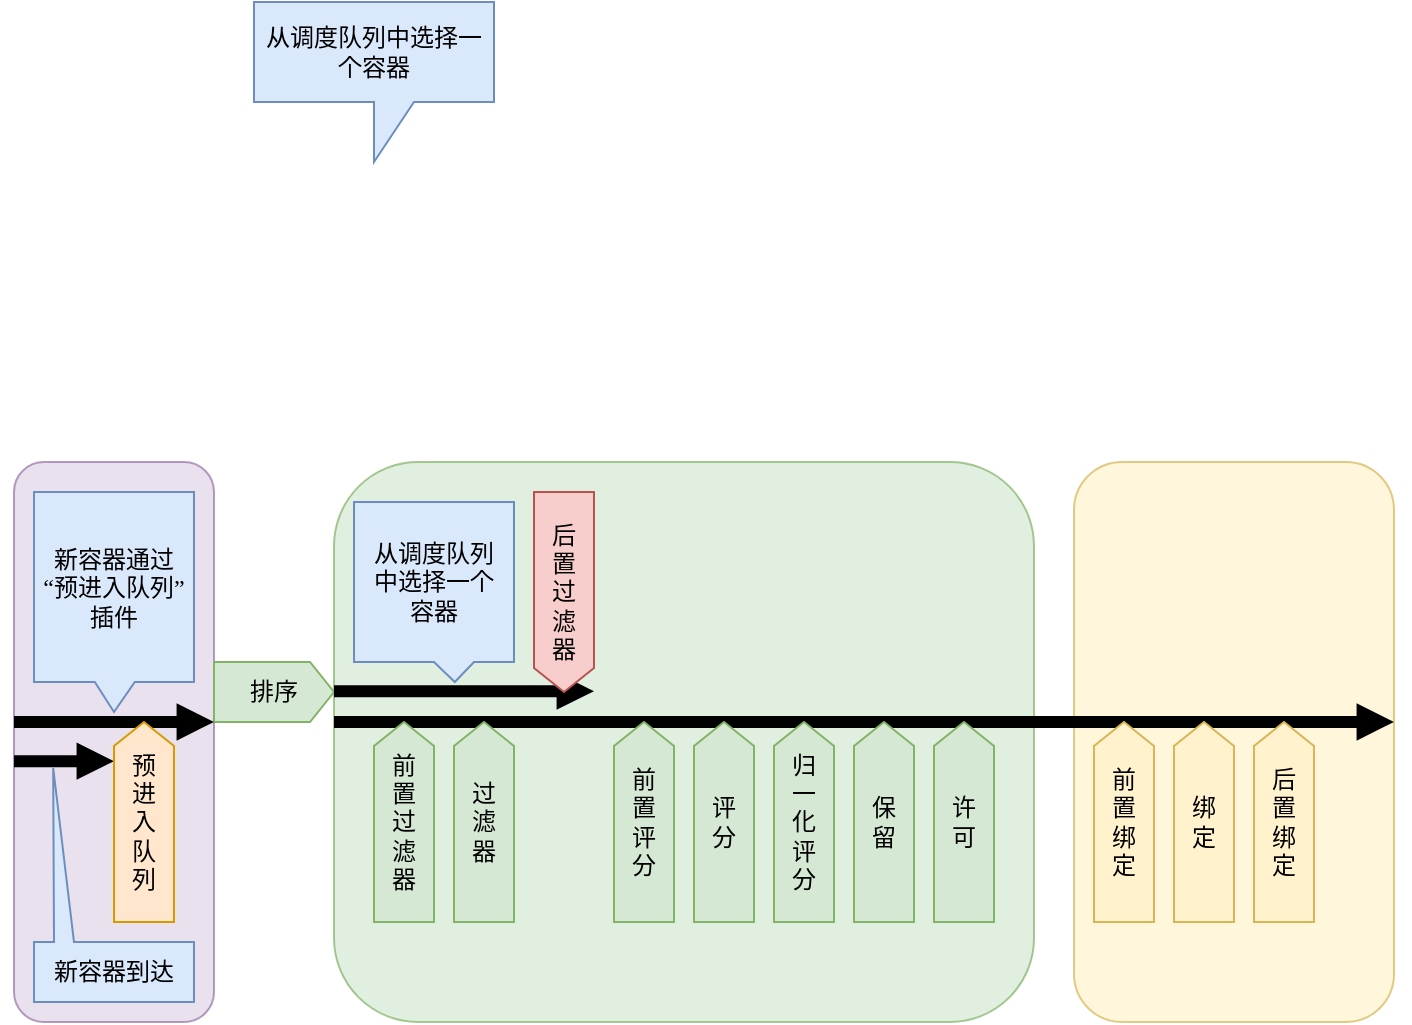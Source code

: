 <mxfile version="22.1.3" type="github">
  <diagram name="第 1 页" id="iitQaWTlGbYpa34RNPeF">
    <mxGraphModel dx="531" dy="1131" grid="1" gridSize="10" guides="1" tooltips="1" connect="1" arrows="1" fold="1" page="1" pageScale="1" pageWidth="1169" pageHeight="827" math="0" shadow="0">
      <root>
        <mxCell id="0" />
        <mxCell id="1" parent="0" />
        <mxCell id="8jJ2_m_tyTiKnN_H3z05-1" value="" style="rounded=1;whiteSpace=wrap;html=1;fillColor=#e1d5e7;strokeColor=#9673a6;opacity=70;fontFamily=Times New Roman;" vertex="1" parent="1">
          <mxGeometry x="120" y="-320" width="100" height="280" as="geometry" />
        </mxCell>
        <mxCell id="8jJ2_m_tyTiKnN_H3z05-2" value="" style="rounded=1;whiteSpace=wrap;html=1;fillColor=#fff2cc;strokeColor=#d6b656;opacity=70;fontFamily=Times New Roman;" vertex="1" parent="1">
          <mxGeometry x="650" y="-320" width="160" height="280" as="geometry" />
        </mxCell>
        <mxCell id="8jJ2_m_tyTiKnN_H3z05-3" value="" style="rounded=1;whiteSpace=wrap;html=1;fillColor=#d5e8d4;strokeColor=#82b366;opacity=70;fontFamily=Times New Roman;" vertex="1" parent="1">
          <mxGeometry x="280" y="-320" width="350" height="280" as="geometry" />
        </mxCell>
        <mxCell id="8jJ2_m_tyTiKnN_H3z05-8" value="排序" style="html=1;shadow=0;dashed=0;align=center;verticalAlign=middle;shape=mxgraph.arrows2.arrow;dy=0;dx=12;notch=0;fillColor=#d5e8d4;strokeColor=#82b366;direction=east;whiteSpace=wrap;fontFamily=Times New Roman;" vertex="1" parent="1">
          <mxGeometry x="220" y="-220" width="60" height="30" as="geometry" />
        </mxCell>
        <mxCell id="8jJ2_m_tyTiKnN_H3z05-16" value="" style="endArrow=block;html=1;rounded=0;strokeWidth=6;endSize=3;endFill=1;fontFamily=Times New Roman;" edge="1" parent="1">
          <mxGeometry width="50" height="50" relative="1" as="geometry">
            <mxPoint x="120" y="-190" as="sourcePoint" />
            <mxPoint x="220" y="-190" as="targetPoint" />
          </mxGeometry>
        </mxCell>
        <mxCell id="8jJ2_m_tyTiKnN_H3z05-17" value="" style="endArrow=block;html=1;rounded=0;strokeWidth=6;endSize=3;endFill=1;fontFamily=Times New Roman;" edge="1" parent="1">
          <mxGeometry width="50" height="50" relative="1" as="geometry">
            <mxPoint x="120" y="-170.43" as="sourcePoint" />
            <mxPoint x="170" y="-170.43" as="targetPoint" />
          </mxGeometry>
        </mxCell>
        <mxCell id="8jJ2_m_tyTiKnN_H3z05-7" value="预&lt;br&gt;进&lt;br&gt;入&lt;br&gt;队&lt;br&gt;列" style="html=1;shadow=0;dashed=0;align=center;verticalAlign=middle;shape=mxgraph.arrows2.arrow;dy=0;dx=12;notch=0;fillColor=#ffe6cc;strokeColor=#d79b00;rotation=0;direction=north;whiteSpace=wrap;fontFamily=Times New Roman;" vertex="1" parent="1">
          <mxGeometry x="170" y="-190" width="30" height="100" as="geometry" />
        </mxCell>
        <mxCell id="8jJ2_m_tyTiKnN_H3z05-18" value="" style="endArrow=block;html=1;rounded=0;strokeWidth=6;endSize=3;endFill=1;fontFamily=Times New Roman;" edge="1" parent="1">
          <mxGeometry width="50" height="50" relative="1" as="geometry">
            <mxPoint x="280" y="-190" as="sourcePoint" />
            <mxPoint x="810" y="-190" as="targetPoint" />
          </mxGeometry>
        </mxCell>
        <mxCell id="8jJ2_m_tyTiKnN_H3z05-19" value="" style="endArrow=block;html=1;rounded=0;strokeWidth=6;endSize=3;endFill=1;fontFamily=Times New Roman;" edge="1" parent="1">
          <mxGeometry width="50" height="50" relative="1" as="geometry">
            <mxPoint x="280" y="-205.43" as="sourcePoint" />
            <mxPoint x="410" y="-205.43" as="targetPoint" />
          </mxGeometry>
        </mxCell>
        <mxCell id="8jJ2_m_tyTiKnN_H3z05-9" value="前&lt;br&gt;置&lt;br&gt;过&lt;br&gt;滤&lt;br&gt;器" style="html=1;shadow=0;dashed=0;align=center;verticalAlign=middle;shape=mxgraph.arrows2.arrow;dy=0;dx=12;notch=0;fillColor=#d5e8d4;strokeColor=#82b366;direction=north;whiteSpace=wrap;fontFamily=Times New Roman;" vertex="1" parent="1">
          <mxGeometry x="300" y="-190" width="30" height="100" as="geometry" />
        </mxCell>
        <mxCell id="8jJ2_m_tyTiKnN_H3z05-10" value="过&lt;br&gt;滤&lt;br&gt;器" style="html=1;shadow=0;dashed=0;align=center;verticalAlign=middle;shape=mxgraph.arrows2.arrow;dy=0;dx=12;notch=0;fillColor=#d5e8d4;strokeColor=#82b366;direction=north;whiteSpace=wrap;fontFamily=Times New Roman;" vertex="1" parent="1">
          <mxGeometry x="340" y="-190" width="30" height="100" as="geometry" />
        </mxCell>
        <mxCell id="8jJ2_m_tyTiKnN_H3z05-11" value="归&lt;br&gt;一&lt;br&gt;化&lt;br&gt;评&lt;br&gt;分" style="html=1;shadow=0;dashed=0;align=center;verticalAlign=middle;shape=mxgraph.arrows2.arrow;dy=0;dx=12;notch=0;fillColor=#d5e8d4;strokeColor=#82b366;direction=north;whiteSpace=wrap;fontFamily=Times New Roman;" vertex="1" parent="1">
          <mxGeometry x="500" y="-190" width="30" height="100" as="geometry" />
        </mxCell>
        <mxCell id="8jJ2_m_tyTiKnN_H3z05-12" value="评&lt;br&gt;分" style="html=1;shadow=0;dashed=0;align=center;verticalAlign=middle;shape=mxgraph.arrows2.arrow;dy=0;dx=12;notch=0;fillColor=#d5e8d4;strokeColor=#82b366;direction=north;whiteSpace=wrap;fontFamily=Times New Roman;" vertex="1" parent="1">
          <mxGeometry x="460" y="-190" width="30" height="100" as="geometry" />
        </mxCell>
        <mxCell id="8jJ2_m_tyTiKnN_H3z05-14" value="后&lt;br&gt;置&lt;br&gt;过&lt;br&gt;滤&lt;br&gt;器" style="html=1;shadow=0;dashed=0;align=center;verticalAlign=middle;shape=mxgraph.arrows2.arrow;dy=0;dx=12;notch=0;fillColor=#f8cecc;strokeColor=#b85450;direction=south;whiteSpace=wrap;fontFamily=Times New Roman;" vertex="1" parent="1">
          <mxGeometry x="380" y="-305" width="30" height="100" as="geometry" />
        </mxCell>
        <mxCell id="8jJ2_m_tyTiKnN_H3z05-20" value="前&lt;br&gt;置&lt;br&gt;评&lt;br&gt;分" style="html=1;shadow=0;dashed=0;align=center;verticalAlign=middle;shape=mxgraph.arrows2.arrow;dy=0;dx=12;notch=0;fillColor=#d5e8d4;strokeColor=#82b366;direction=north;whiteSpace=wrap;fontFamily=Times New Roman;" vertex="1" parent="1">
          <mxGeometry x="420" y="-190" width="30" height="100" as="geometry" />
        </mxCell>
        <mxCell id="8jJ2_m_tyTiKnN_H3z05-21" value="保&lt;br&gt;留" style="html=1;shadow=0;dashed=0;align=center;verticalAlign=middle;shape=mxgraph.arrows2.arrow;dy=0;dx=12;notch=0;fillColor=#d5e8d4;strokeColor=#82b366;direction=north;whiteSpace=wrap;fontFamily=Times New Roman;" vertex="1" parent="1">
          <mxGeometry x="540" y="-190" width="30" height="100" as="geometry" />
        </mxCell>
        <mxCell id="8jJ2_m_tyTiKnN_H3z05-22" value="许&lt;br&gt;可" style="html=1;shadow=0;dashed=0;align=center;verticalAlign=middle;shape=mxgraph.arrows2.arrow;dy=0;dx=12;notch=0;fillColor=#d5e8d4;strokeColor=#82b366;direction=north;whiteSpace=wrap;fontFamily=Times New Roman;" vertex="1" parent="1">
          <mxGeometry x="580" y="-190" width="30" height="100" as="geometry" />
        </mxCell>
        <mxCell id="8jJ2_m_tyTiKnN_H3z05-23" value="前&lt;br&gt;置&lt;br&gt;绑&lt;br&gt;定" style="html=1;shadow=0;dashed=0;align=center;verticalAlign=middle;shape=mxgraph.arrows2.arrow;dy=0;dx=12;notch=0;fillColor=#fff2cc;strokeColor=#d6b656;direction=north;whiteSpace=wrap;fontFamily=Times New Roman;" vertex="1" parent="1">
          <mxGeometry x="660" y="-190" width="30" height="100" as="geometry" />
        </mxCell>
        <mxCell id="8jJ2_m_tyTiKnN_H3z05-24" value="绑&lt;br&gt;定" style="html=1;shadow=0;dashed=0;align=center;verticalAlign=middle;shape=mxgraph.arrows2.arrow;dy=0;dx=12;notch=0;fillColor=#fff2cc;strokeColor=#d6b656;direction=north;whiteSpace=wrap;fontFamily=Times New Roman;" vertex="1" parent="1">
          <mxGeometry x="700" y="-190" width="30" height="100" as="geometry" />
        </mxCell>
        <mxCell id="8jJ2_m_tyTiKnN_H3z05-25" value="后&lt;br&gt;置&lt;br&gt;绑&lt;br&gt;定" style="html=1;shadow=0;dashed=0;align=center;verticalAlign=middle;shape=mxgraph.arrows2.arrow;dy=0;dx=12;notch=0;fillColor=#fff2cc;strokeColor=#d6b656;direction=north;whiteSpace=wrap;fontFamily=Times New Roman;" vertex="1" parent="1">
          <mxGeometry x="740" y="-190" width="30" height="100" as="geometry" />
        </mxCell>
        <mxCell id="8jJ2_m_tyTiKnN_H3z05-28" value="从调度队列中选择一个容器" style="shape=callout;whiteSpace=wrap;html=1;perimeter=calloutPerimeter;fillColor=#dae8fc;strokeColor=#6c8ebf;fontFamily=Times New Roman;" vertex="1" parent="1">
          <mxGeometry x="240" y="-550" width="120" height="80" as="geometry" />
        </mxCell>
        <mxCell id="8jJ2_m_tyTiKnN_H3z05-29" value="新容器到达" style="shape=callout;whiteSpace=wrap;html=1;perimeter=calloutPerimeter;fillColor=#dae8fc;strokeColor=#6c8ebf;direction=west;fontFamily=Times New Roman;base=10;position2=0.88;size=87;position=0.75;" vertex="1" parent="1">
          <mxGeometry x="130" y="-167" width="80" height="117" as="geometry" />
        </mxCell>
        <mxCell id="8jJ2_m_tyTiKnN_H3z05-30" value="从调度队列&lt;br&gt;中选择一个&lt;br&gt;容器" style="shape=callout;whiteSpace=wrap;html=1;perimeter=calloutPerimeter;fillColor=#dae8fc;strokeColor=#6c8ebf;fontFamily=Times New Roman;size=10;position=0.5;position2=0.63;" vertex="1" parent="1">
          <mxGeometry x="290" y="-300" width="80" height="90" as="geometry" />
        </mxCell>
        <mxCell id="8jJ2_m_tyTiKnN_H3z05-31" value="新容器通过&lt;br&gt;“预进入队列”&lt;br&gt;插件" style="shape=callout;whiteSpace=wrap;html=1;perimeter=calloutPerimeter;fillColor=#dae8fc;strokeColor=#6c8ebf;fontFamily=Times New Roman;size=15;position=0.38;position2=0.5;base=20;" vertex="1" parent="1">
          <mxGeometry x="130" y="-305" width="80" height="110" as="geometry" />
        </mxCell>
      </root>
    </mxGraphModel>
  </diagram>
</mxfile>
